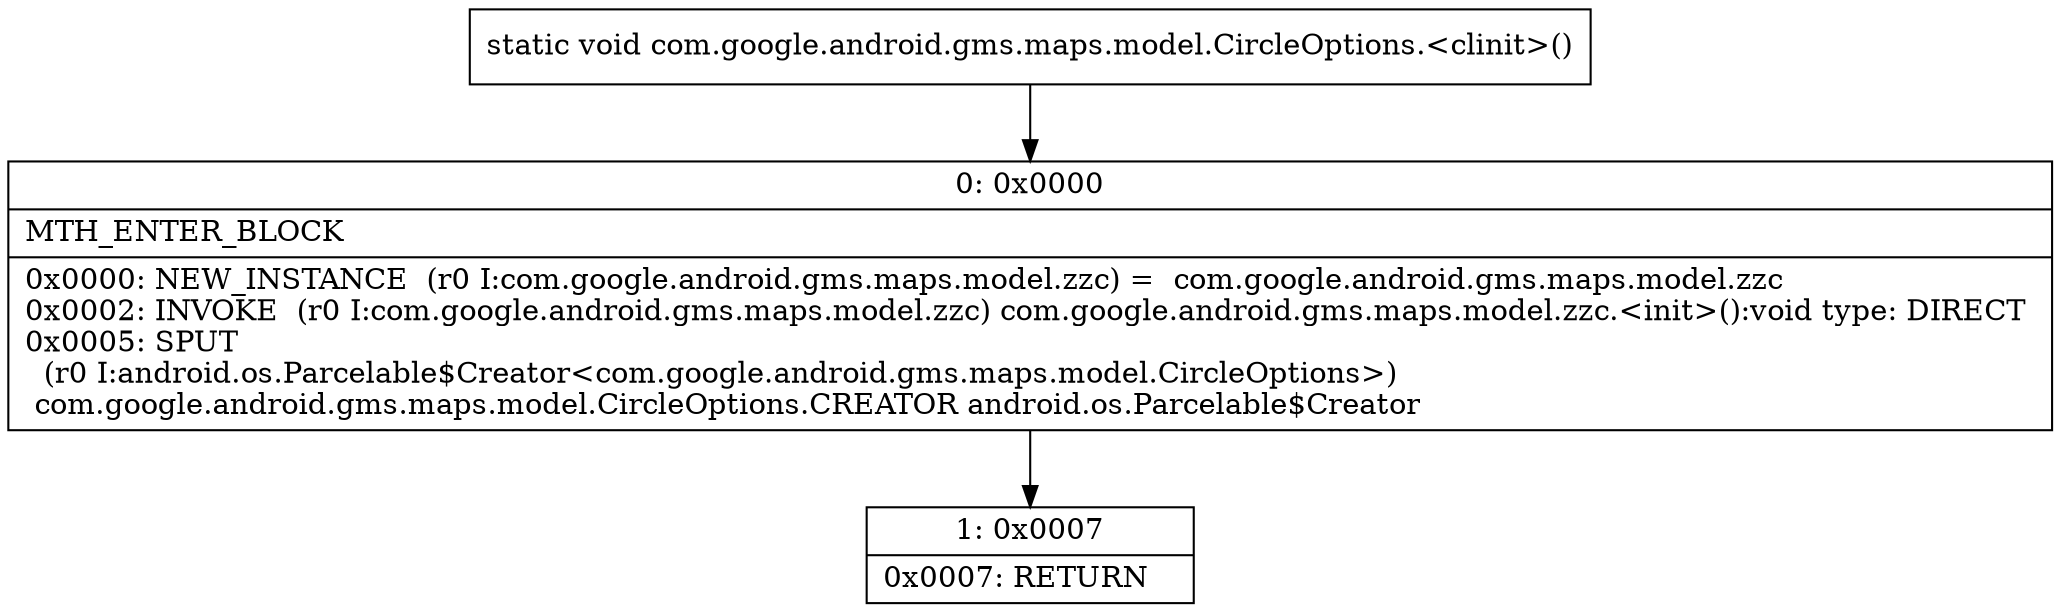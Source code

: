 digraph "CFG forcom.google.android.gms.maps.model.CircleOptions.\<clinit\>()V" {
Node_0 [shape=record,label="{0\:\ 0x0000|MTH_ENTER_BLOCK\l|0x0000: NEW_INSTANCE  (r0 I:com.google.android.gms.maps.model.zzc) =  com.google.android.gms.maps.model.zzc \l0x0002: INVOKE  (r0 I:com.google.android.gms.maps.model.zzc) com.google.android.gms.maps.model.zzc.\<init\>():void type: DIRECT \l0x0005: SPUT  \l  (r0 I:android.os.Parcelable$Creator\<com.google.android.gms.maps.model.CircleOptions\>)\l com.google.android.gms.maps.model.CircleOptions.CREATOR android.os.Parcelable$Creator \l}"];
Node_1 [shape=record,label="{1\:\ 0x0007|0x0007: RETURN   \l}"];
MethodNode[shape=record,label="{static void com.google.android.gms.maps.model.CircleOptions.\<clinit\>() }"];
MethodNode -> Node_0;
Node_0 -> Node_1;
}

